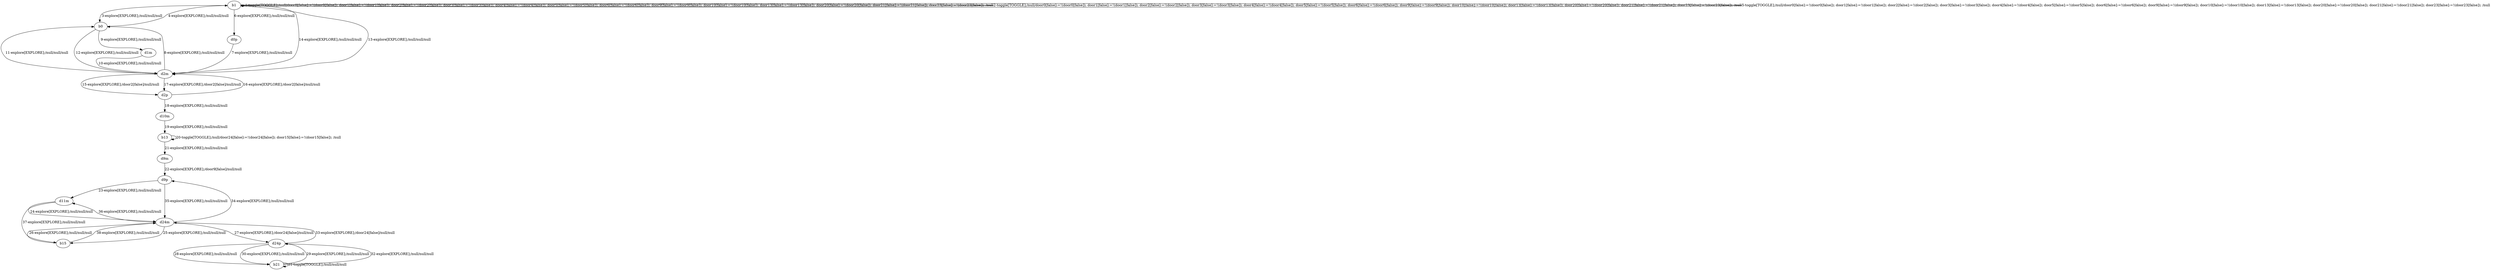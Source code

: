 # Total number of goals covered by this test: 1
# d11m --> b15

digraph g {
"b1" -> "b1" [label = "1-toggle[TOGGLE];/null/door0[false]:=!(door0[false]); door1[false]:=!(door1[false]); door2[false]:=!(door2[false]); door3[false]:=!(door3[false]); door4[false]:=!(door4[false]); door5[false]:=!(door5[false]); door6[false]:=!(door6[false]); door9[false]:=!(door9[false]); door10[false]:=!(door10[false]); door13[false]:=!(door13[false]); door20[false]:=!(door20[false]); door21[false]:=!(door21[false]); door23[false]:=!(door23[false]); /null"];
"b1" -> "b1" [label = "2-toggle[TOGGLE];/null/door0[false]:=!(door0[false]); door1[false]:=!(door1[false]); door2[false]:=!(door2[false]); door3[false]:=!(door3[false]); door4[false]:=!(door4[false]); door5[false]:=!(door5[false]); door6[false]:=!(door6[false]); door9[false]:=!(door9[false]); door10[false]:=!(door10[false]); door13[false]:=!(door13[false]); door20[false]:=!(door20[false]); door21[false]:=!(door21[false]); door23[false]:=!(door23[false]); /null"];
"b1" -> "b0" [label = "3-explore[EXPLORE];/null/null/null"];
"b0" -> "b1" [label = "4-explore[EXPLORE];/null/null/null"];
"b1" -> "b1" [label = "5-toggle[TOGGLE];/null/door0[false]:=!(door0[false]); door1[false]:=!(door1[false]); door2[false]:=!(door2[false]); door3[false]:=!(door3[false]); door4[false]:=!(door4[false]); door5[false]:=!(door5[false]); door6[false]:=!(door6[false]); door9[false]:=!(door9[false]); door10[false]:=!(door10[false]); door13[false]:=!(door13[false]); door20[false]:=!(door20[false]); door21[false]:=!(door21[false]); door23[false]:=!(door23[false]); /null"];
"b1" -> "d0p" [label = "6-explore[EXPLORE];/null/null/null"];
"d0p" -> "d2m" [label = "7-explore[EXPLORE];/null/null/null"];
"d2m" -> "b0" [label = "8-explore[EXPLORE];/null/null/null"];
"b0" -> "d1m" [label = "9-explore[EXPLORE];/null/null/null"];
"d1m" -> "d2m" [label = "10-explore[EXPLORE];/null/null/null"];
"d2m" -> "b0" [label = "11-explore[EXPLORE];/null/null/null"];
"b0" -> "d2m" [label = "12-explore[EXPLORE];/null/null/null"];
"d2m" -> "b1" [label = "13-explore[EXPLORE];/null/null/null"];
"b1" -> "d2m" [label = "14-explore[EXPLORE];/null/null/null"];
"d2m" -> "d2p" [label = "15-explore[EXPLORE];/door2[false]/null/null"];
"d2p" -> "d2m" [label = "16-explore[EXPLORE];/door2[false]/null/null"];
"d2m" -> "d2p" [label = "17-explore[EXPLORE];/door2[false]/null/null"];
"d2p" -> "d10m" [label = "18-explore[EXPLORE];/null/null/null"];
"d10m" -> "b13" [label = "19-explore[EXPLORE];/null/null/null"];
"b13" -> "b13" [label = "20-toggle[TOGGLE];/null/door24[false]:=!(door24[false]); door15[false]:=!(door15[false]); /null"];
"b13" -> "d9m" [label = "21-explore[EXPLORE];/null/null/null"];
"d9m" -> "d9p" [label = "22-explore[EXPLORE];/door9[false]/null/null"];
"d9p" -> "d11m" [label = "23-explore[EXPLORE];/null/null/null"];
"d11m" -> "d24m" [label = "24-explore[EXPLORE];/null/null/null"];
"d24m" -> "b15" [label = "25-explore[EXPLORE];/null/null/null"];
"b15" -> "d24m" [label = "26-explore[EXPLORE];/null/null/null"];
"d24m" -> "d24p" [label = "27-explore[EXPLORE];/door24[false]/null/null"];
"d24p" -> "b21" [label = "28-explore[EXPLORE];/null/null/null"];
"b21" -> "d24p" [label = "29-explore[EXPLORE];/null/null/null"];
"d24p" -> "b21" [label = "30-explore[EXPLORE];/null/null/null"];
"b21" -> "b21" [label = "31-toggle[TOGGLE];/null/null/null"];
"b21" -> "d24p" [label = "32-explore[EXPLORE];/null/null/null"];
"d24p" -> "d24m" [label = "33-explore[EXPLORE];/door24[false]/null/null"];
"d24m" -> "d9p" [label = "34-explore[EXPLORE];/null/null/null"];
"d9p" -> "d24m" [label = "35-explore[EXPLORE];/null/null/null"];
"d24m" -> "d11m" [label = "36-explore[EXPLORE];/null/null/null"];
"d11m" -> "b15" [label = "37-explore[EXPLORE];/null/null/null"];
"b15" -> "d24m" [label = "38-explore[EXPLORE];/null/null/null"];
}